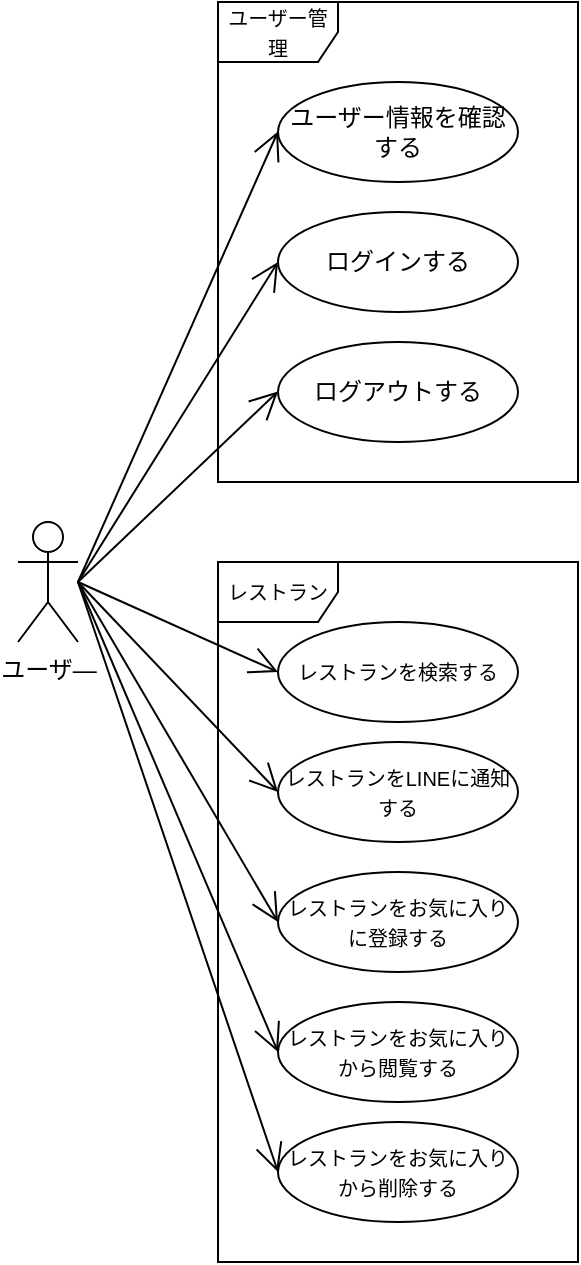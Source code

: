 <mxfile pages="2">
    <diagram name="ユースケース図" id="tOKyb1BA799nCUgFGto5">
        <mxGraphModel dx="1183" dy="779" grid="1" gridSize="10" guides="1" tooltips="1" connect="1" arrows="1" fold="1" page="1" pageScale="1" pageWidth="827" pageHeight="1169" math="0" shadow="0">
            <root>
                <mxCell id="0"/>
                <mxCell id="1" parent="0"/>
                <mxCell id="2AUcbc0PFQlhFHuj2qgG-1" value="ユーザ―" style="shape=umlActor;verticalLabelPosition=bottom;verticalAlign=top;html=1;" parent="1" vertex="1">
                    <mxGeometry x="240" y="300" width="30" height="60" as="geometry"/>
                </mxCell>
                <mxCell id="EzI4XSMVb9gn4CknsYPK-1" value="&lt;font style=&quot;font-size: 10px;&quot;&gt;レストランをLINEに通知する&lt;/font&gt;" style="ellipse;whiteSpace=wrap;html=1;" parent="1" vertex="1">
                    <mxGeometry x="370" y="410" width="120" height="50" as="geometry"/>
                </mxCell>
                <mxCell id="EzI4XSMVb9gn4CknsYPK-3" value="&lt;font style=&quot;font-size: 10px;&quot;&gt;レストランをお気に入りに登録する&lt;/font&gt;" style="ellipse;whiteSpace=wrap;html=1;" parent="1" vertex="1">
                    <mxGeometry x="370" y="475" width="120" height="50" as="geometry"/>
                </mxCell>
                <mxCell id="EzI4XSMVb9gn4CknsYPK-4" value="&lt;font style=&quot;font-size: 10px;&quot;&gt;レストランをお気に入りから閲覧する&lt;/font&gt;" style="ellipse;whiteSpace=wrap;html=1;" parent="1" vertex="1">
                    <mxGeometry x="370" y="540" width="120" height="50" as="geometry"/>
                </mxCell>
                <mxCell id="EzI4XSMVb9gn4CknsYPK-5" value="&lt;font style=&quot;font-size: 10px;&quot;&gt;レストランを検索する&lt;/font&gt;" style="ellipse;whiteSpace=wrap;html=1;" parent="1" vertex="1">
                    <mxGeometry x="370" y="350" width="120" height="50" as="geometry"/>
                </mxCell>
                <mxCell id="EzI4XSMVb9gn4CknsYPK-6" value="&lt;font style=&quot;font-size: 10px;&quot;&gt;レストランをお気に入りから削除する&lt;/font&gt;" style="ellipse;whiteSpace=wrap;html=1;" parent="1" vertex="1">
                    <mxGeometry x="370" y="600" width="120" height="50" as="geometry"/>
                </mxCell>
                <mxCell id="EzI4XSMVb9gn4CknsYPK-8" value="&lt;font style=&quot;font-size: 10px;&quot;&gt;レストラン&lt;/font&gt;" style="shape=umlFrame;whiteSpace=wrap;html=1;pointerEvents=0;" parent="1" vertex="1">
                    <mxGeometry x="340" y="320" width="180" height="350" as="geometry"/>
                </mxCell>
                <mxCell id="EzI4XSMVb9gn4CknsYPK-11" value="" style="endArrow=open;endFill=1;endSize=12;html=1;rounded=0;entryX=0;entryY=0.5;entryDx=0;entryDy=0;" parent="1" target="EzI4XSMVb9gn4CknsYPK-5" edge="1">
                    <mxGeometry width="160" relative="1" as="geometry">
                        <mxPoint x="270" y="330" as="sourcePoint"/>
                        <mxPoint x="430" y="329.63" as="targetPoint"/>
                    </mxGeometry>
                </mxCell>
                <mxCell id="EzI4XSMVb9gn4CknsYPK-12" value="" style="endArrow=open;endFill=1;endSize=12;html=1;rounded=0;entryX=0;entryY=0.5;entryDx=0;entryDy=0;" parent="1" target="EzI4XSMVb9gn4CknsYPK-1" edge="1">
                    <mxGeometry width="160" relative="1" as="geometry">
                        <mxPoint x="270" y="330" as="sourcePoint"/>
                        <mxPoint x="330" y="392.0" as="targetPoint"/>
                    </mxGeometry>
                </mxCell>
                <mxCell id="EzI4XSMVb9gn4CknsYPK-13" value="" style="endArrow=open;endFill=1;endSize=12;html=1;rounded=0;entryX=0;entryY=0.5;entryDx=0;entryDy=0;" parent="1" target="EzI4XSMVb9gn4CknsYPK-3" edge="1">
                    <mxGeometry width="160" relative="1" as="geometry">
                        <mxPoint x="270" y="330" as="sourcePoint"/>
                        <mxPoint x="330" y="465" as="targetPoint"/>
                    </mxGeometry>
                </mxCell>
                <mxCell id="EzI4XSMVb9gn4CknsYPK-14" value="" style="endArrow=open;endFill=1;endSize=12;html=1;rounded=0;" parent="1" edge="1">
                    <mxGeometry width="160" relative="1" as="geometry">
                        <mxPoint x="270" y="330" as="sourcePoint"/>
                        <mxPoint x="370" y="565" as="targetPoint"/>
                    </mxGeometry>
                </mxCell>
                <mxCell id="EzI4XSMVb9gn4CknsYPK-15" value="" style="endArrow=open;endFill=1;endSize=12;html=1;rounded=0;entryX=0;entryY=0.5;entryDx=0;entryDy=0;" parent="1" edge="1">
                    <mxGeometry width="160" relative="1" as="geometry">
                        <mxPoint x="270" y="330" as="sourcePoint"/>
                        <mxPoint x="370" y="625" as="targetPoint"/>
                    </mxGeometry>
                </mxCell>
                <mxCell id="EzI4XSMVb9gn4CknsYPK-16" value="&lt;font style=&quot;font-size: 10px;&quot;&gt;ユーザー管理&lt;/font&gt;" style="shape=umlFrame;whiteSpace=wrap;html=1;pointerEvents=0;" parent="1" vertex="1">
                    <mxGeometry x="340" y="40" width="180" height="240" as="geometry"/>
                </mxCell>
                <mxCell id="EzI4XSMVb9gn4CknsYPK-17" value="ログインする" style="ellipse;whiteSpace=wrap;html=1;" parent="1" vertex="1">
                    <mxGeometry x="370" y="145" width="120" height="50" as="geometry"/>
                </mxCell>
                <mxCell id="EzI4XSMVb9gn4CknsYPK-18" value="ログアウトする" style="ellipse;whiteSpace=wrap;html=1;" parent="1" vertex="1">
                    <mxGeometry x="370" y="210" width="120" height="50" as="geometry"/>
                </mxCell>
                <mxCell id="EzI4XSMVb9gn4CknsYPK-19" value="ユーザー情報を確認する" style="ellipse;whiteSpace=wrap;html=1;" parent="1" vertex="1">
                    <mxGeometry x="370" y="80" width="120" height="50" as="geometry"/>
                </mxCell>
                <mxCell id="EzI4XSMVb9gn4CknsYPK-20" value="" style="endArrow=open;endFill=1;endSize=12;html=1;rounded=0;" parent="1" edge="1">
                    <mxGeometry width="160" relative="1" as="geometry">
                        <mxPoint x="270" y="330" as="sourcePoint"/>
                        <mxPoint x="370" y="234.71" as="targetPoint"/>
                    </mxGeometry>
                </mxCell>
                <mxCell id="EzI4XSMVb9gn4CknsYPK-22" value="" style="endArrow=open;endFill=1;endSize=12;html=1;rounded=0;" parent="1" edge="1">
                    <mxGeometry width="160" relative="1" as="geometry">
                        <mxPoint x="270" y="330" as="sourcePoint"/>
                        <mxPoint x="370" y="170" as="targetPoint"/>
                    </mxGeometry>
                </mxCell>
                <mxCell id="EzI4XSMVb9gn4CknsYPK-23" value="" style="endArrow=open;endFill=1;endSize=12;html=1;rounded=0;" parent="1" edge="1">
                    <mxGeometry width="160" relative="1" as="geometry">
                        <mxPoint x="270" y="330" as="sourcePoint"/>
                        <mxPoint x="370" y="104.71" as="targetPoint"/>
                    </mxGeometry>
                </mxCell>
            </root>
        </mxGraphModel>
    </diagram>
</mxfile>